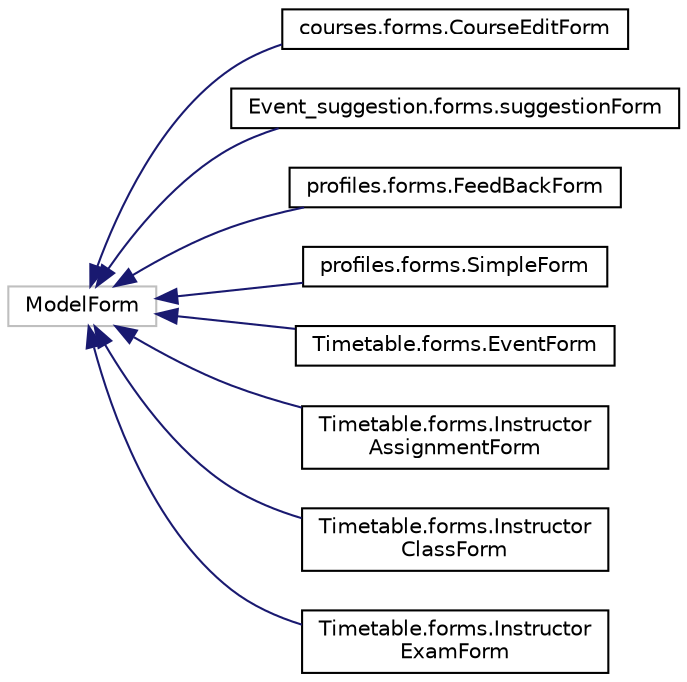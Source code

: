 digraph "Graphical Class Hierarchy"
{
  edge [fontname="Helvetica",fontsize="10",labelfontname="Helvetica",labelfontsize="10"];
  node [fontname="Helvetica",fontsize="10",shape=record];
  rankdir="LR";
  Node1 [label="ModelForm",height=0.2,width=0.4,color="grey75", fillcolor="white", style="filled"];
  Node1 -> Node0 [dir="back",color="midnightblue",fontsize="10",style="solid",fontname="Helvetica"];
  Node0 [label="courses.forms.CourseEditForm",height=0.2,width=0.4,color="black", fillcolor="white", style="filled",URL="$classcourses_1_1forms_1_1CourseEditForm.html",tooltip="This is a djangoModel form to update the data of courseDetail model. "];
  Node1 -> Node3 [dir="back",color="midnightblue",fontsize="10",style="solid",fontname="Helvetica"];
  Node3 [label="Event_suggestion.forms.suggestionForm",height=0.2,width=0.4,color="black", fillcolor="white", style="filled",URL="$classEvent__suggestion_1_1forms_1_1suggestionForm.html",tooltip="A form which was used to call API during Beta testing. "];
  Node1 -> Node4 [dir="back",color="midnightblue",fontsize="10",style="solid",fontname="Helvetica"];
  Node4 [label="profiles.forms.FeedBackForm",height=0.2,width=0.4,color="black", fillcolor="white", style="filled",URL="$classprofiles_1_1forms_1_1FeedBackForm.html"];
  Node1 -> Node5 [dir="back",color="midnightblue",fontsize="10",style="solid",fontname="Helvetica"];
  Node5 [label="profiles.forms.SimpleForm",height=0.2,width=0.4,color="black", fillcolor="white", style="filled",URL="$classprofiles_1_1forms_1_1SimpleForm.html",tooltip="A model form that through meta get linked to profile imported from .models This model form is a class..."];
  Node1 -> Node6 [dir="back",color="midnightblue",fontsize="10",style="solid",fontname="Helvetica"];
  Node6 [label="Timetable.forms.EventForm",height=0.2,width=0.4,color="black", fillcolor="white", style="filled",URL="$classTimetable_1_1forms_1_1EventForm.html",tooltip="Form corresponding to an event model with it&#39;s specified widgets and placeholders excluding some fiel..."];
  Node1 -> Node7 [dir="back",color="midnightblue",fontsize="10",style="solid",fontname="Helvetica"];
  Node7 [label="Timetable.forms.Instructor\lAssignmentForm",height=0.2,width=0.4,color="black", fillcolor="white", style="filled",URL="$classTimetable_1_1forms_1_1InstructorAssignmentForm.html",tooltip="Form corresponding to an InstructorAssignment model with it&#39;s specified widgets and placeholders excl..."];
  Node1 -> Node8 [dir="back",color="midnightblue",fontsize="10",style="solid",fontname="Helvetica"];
  Node8 [label="Timetable.forms.Instructor\lClassForm",height=0.2,width=0.4,color="black", fillcolor="white", style="filled",URL="$classTimetable_1_1forms_1_1InstructorClassForm.html",tooltip="Form corresponding to an InstructorClass model with it&#39;s specified widgets and placeholders excluding..."];
  Node1 -> Node9 [dir="back",color="midnightblue",fontsize="10",style="solid",fontname="Helvetica"];
  Node9 [label="Timetable.forms.Instructor\lExamForm",height=0.2,width=0.4,color="black", fillcolor="white", style="filled",URL="$classTimetable_1_1forms_1_1InstructorExamForm.html",tooltip="Form corresponding to an InstructorExam model with it&#39;s specified widgets and placeholders excluding ..."];
}
